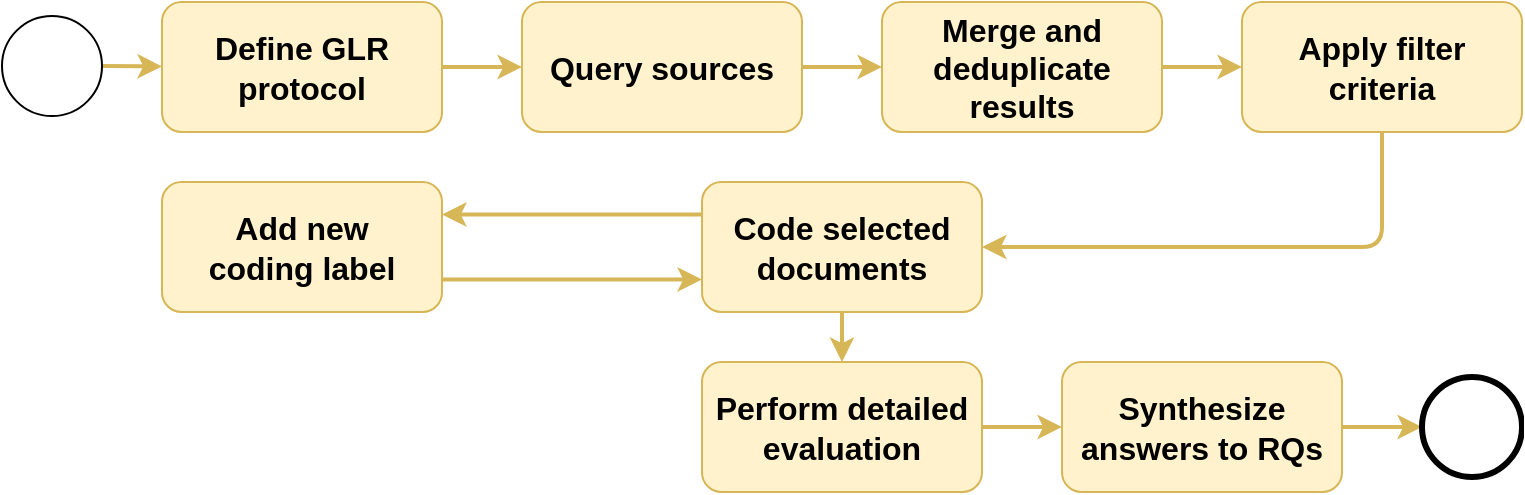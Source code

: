 <mxfile version="12.9.3" type="device"><diagram id="WxVaegjMHK1dMNHJxxhJ" name="Page-1"><mxGraphModel dx="1422" dy="846" grid="1" gridSize="10" guides="1" tooltips="1" connect="1" arrows="1" fold="1" page="1" pageScale="1" pageWidth="1169" pageHeight="827" math="0" shadow="0"><root><mxCell id="0"/><mxCell id="1" parent="0"/><mxCell id="WUUFZDqvoYvPBjGhTMvI-5" value="" style="rounded=0;orthogonalLoop=1;jettySize=auto;html=1;fontSize=16;fillColor=#fff2cc;strokeColor=#d6b656;strokeWidth=2;" parent="1" source="WUUFZDqvoYvPBjGhTMvI-1" target="WUUFZDqvoYvPBjGhTMvI-2" edge="1"><mxGeometry relative="1" as="geometry"/></mxCell><mxCell id="WUUFZDqvoYvPBjGhTMvI-1" value="" style="shape=mxgraph.bpmn.shape;html=1;verticalLabelPosition=bottom;labelBackgroundColor=#ffffff;verticalAlign=top;align=center;perimeter=ellipsePerimeter;outlineConnect=0;outline=standard;symbol=general;" parent="1" vertex="1"><mxGeometry x="120" y="107" width="50" height="50" as="geometry"/></mxCell><mxCell id="WUUFZDqvoYvPBjGhTMvI-2" value="Define GLR protocol" style="shape=ext;rounded=1;html=1;whiteSpace=wrap;fillColor=#fff2cc;strokeColor=#d6b656;fontStyle=1;fontSize=16;" parent="1" vertex="1"><mxGeometry x="200" y="100" width="140" height="65" as="geometry"/></mxCell><mxCell id="WUUFZDqvoYvPBjGhTMvI-6" value="Query sources" style="shape=ext;rounded=1;html=1;whiteSpace=wrap;fillColor=#fff2cc;strokeColor=#d6b656;fontStyle=1;fontSize=16;" parent="1" vertex="1"><mxGeometry x="380" y="100" width="140" height="65" as="geometry"/></mxCell><mxCell id="WUUFZDqvoYvPBjGhTMvI-8" value="Merge and deduplicate results" style="shape=ext;rounded=1;html=1;whiteSpace=wrap;fillColor=#fff2cc;strokeColor=#d6b656;fontStyle=1;fontSize=16;" parent="1" vertex="1"><mxGeometry x="560" y="100" width="140" height="65" as="geometry"/></mxCell><mxCell id="WUUFZDqvoYvPBjGhTMvI-10" value="Apply filter criteria" style="shape=ext;rounded=1;html=1;whiteSpace=wrap;fillColor=#fff2cc;strokeColor=#d6b656;fontStyle=1;fontSize=16;" parent="1" vertex="1"><mxGeometry x="740" y="100" width="140" height="65" as="geometry"/></mxCell><mxCell id="WUUFZDqvoYvPBjGhTMvI-14" value="Code selected documents" style="shape=ext;rounded=1;html=1;whiteSpace=wrap;fillColor=#fff2cc;strokeColor=#d6b656;fontStyle=1;fontSize=16;" parent="1" vertex="1"><mxGeometry x="470" y="190" width="140" height="65" as="geometry"/></mxCell><mxCell id="WUUFZDqvoYvPBjGhTMvI-15" value="Add new&lt;br&gt;coding label" style="shape=ext;rounded=1;html=1;whiteSpace=wrap;fillColor=#fff2cc;strokeColor=#d6b656;fontStyle=1;fontSize=16;" parent="1" vertex="1"><mxGeometry x="200" y="190" width="140" height="65" as="geometry"/></mxCell><mxCell id="WUUFZDqvoYvPBjGhTMvI-17" value="" style="rounded=0;orthogonalLoop=1;jettySize=auto;html=1;fontSize=16;fillColor=#fff2cc;strokeColor=#d6b656;strokeWidth=2;" parent="1" source="WUUFZDqvoYvPBjGhTMvI-2" target="WUUFZDqvoYvPBjGhTMvI-6" edge="1"><mxGeometry relative="1" as="geometry"><mxPoint x="180" y="140" as="sourcePoint"/><mxPoint x="240" y="140" as="targetPoint"/></mxGeometry></mxCell><mxCell id="WUUFZDqvoYvPBjGhTMvI-18" value="" style="rounded=0;orthogonalLoop=1;jettySize=auto;html=1;fontSize=16;fillColor=#fff2cc;strokeColor=#d6b656;strokeWidth=2;" parent="1" source="WUUFZDqvoYvPBjGhTMvI-6" target="WUUFZDqvoYvPBjGhTMvI-8" edge="1"><mxGeometry relative="1" as="geometry"><mxPoint x="190" y="150" as="sourcePoint"/><mxPoint x="250" y="150" as="targetPoint"/></mxGeometry></mxCell><mxCell id="WUUFZDqvoYvPBjGhTMvI-20" value="" style="rounded=0;orthogonalLoop=1;jettySize=auto;html=1;fontSize=16;fillColor=#fff2cc;strokeColor=#d6b656;strokeWidth=2;" parent="1" source="WUUFZDqvoYvPBjGhTMvI-8" target="WUUFZDqvoYvPBjGhTMvI-10" edge="1"><mxGeometry relative="1" as="geometry"><mxPoint x="570" y="140" as="sourcePoint"/><mxPoint x="610" y="140" as="targetPoint"/></mxGeometry></mxCell><mxCell id="WUUFZDqvoYvPBjGhTMvI-24" value="" style="rounded=1;orthogonalLoop=1;jettySize=auto;html=1;fontSize=16;fillColor=#fff2cc;strokeColor=#d6b656;strokeWidth=2;exitX=0.5;exitY=1;exitDx=0;exitDy=0;edgeStyle=orthogonalEdgeStyle;entryX=1;entryY=0.5;entryDx=0;entryDy=0;" parent="1" source="WUUFZDqvoYvPBjGhTMvI-10" target="WUUFZDqvoYvPBjGhTMvI-14" edge="1"><mxGeometry relative="1" as="geometry"><mxPoint x="740" y="232" as="sourcePoint"/><mxPoint x="650" y="180" as="targetPoint"/></mxGeometry></mxCell><mxCell id="WUUFZDqvoYvPBjGhTMvI-25" value="" style="rounded=0;orthogonalLoop=1;jettySize=auto;html=1;fontSize=16;fillColor=#fff2cc;strokeColor=#d6b656;strokeWidth=2;exitX=0;exitY=0.25;exitDx=0;exitDy=0;entryX=1;entryY=0.25;entryDx=0;entryDy=0;" parent="1" source="WUUFZDqvoYvPBjGhTMvI-14" target="WUUFZDqvoYvPBjGhTMvI-15" edge="1"><mxGeometry relative="1" as="geometry"><mxPoint x="530" y="180" as="sourcePoint"/><mxPoint x="570" y="180" as="targetPoint"/></mxGeometry></mxCell><mxCell id="WUUFZDqvoYvPBjGhTMvI-26" value="" style="rounded=0;orthogonalLoop=1;jettySize=auto;html=1;fontSize=16;fillColor=#fff2cc;strokeColor=#d6b656;strokeWidth=2;exitX=1;exitY=0.75;exitDx=0;exitDy=0;entryX=0;entryY=0.75;entryDx=0;entryDy=0;" parent="1" source="WUUFZDqvoYvPBjGhTMvI-15" target="WUUFZDqvoYvPBjGhTMvI-14" edge="1"><mxGeometry relative="1" as="geometry"><mxPoint x="540" y="190" as="sourcePoint"/><mxPoint x="220" y="419" as="targetPoint"/></mxGeometry></mxCell><mxCell id="WUUFZDqvoYvPBjGhTMvI-28" value="Synthesize answers to RQs" style="shape=ext;rounded=1;html=1;whiteSpace=wrap;fillColor=#fff2cc;strokeColor=#d6b656;fontStyle=1;fontSize=16;" parent="1" vertex="1"><mxGeometry x="650" y="280" width="140" height="65" as="geometry"/></mxCell><mxCell id="WUUFZDqvoYvPBjGhTMvI-29" value="Perform detailed evaluation" style="shape=ext;rounded=1;html=1;whiteSpace=wrap;fillColor=#fff2cc;strokeColor=#d6b656;fontStyle=1;fontSize=16;" parent="1" vertex="1"><mxGeometry x="470" y="280" width="140" height="65" as="geometry"/></mxCell><mxCell id="WUUFZDqvoYvPBjGhTMvI-30" value="" style="rounded=0;orthogonalLoop=1;jettySize=auto;html=1;fontSize=16;fillColor=#fff2cc;strokeColor=#d6b656;strokeWidth=2;" parent="1" source="WUUFZDqvoYvPBjGhTMvI-14" target="WUUFZDqvoYvPBjGhTMvI-29" edge="1"><mxGeometry relative="1" as="geometry"><mxPoint x="136.923" y="400" as="sourcePoint"/><mxPoint x="183.077" y="350" as="targetPoint"/></mxGeometry></mxCell><mxCell id="WUUFZDqvoYvPBjGhTMvI-31" value="" style="rounded=0;orthogonalLoop=1;jettySize=auto;html=1;fontSize=16;fillColor=#fff2cc;strokeColor=#d6b656;strokeWidth=2;" parent="1" source="WUUFZDqvoYvPBjGhTMvI-29" target="WUUFZDqvoYvPBjGhTMvI-28" edge="1"><mxGeometry relative="1" as="geometry"><mxPoint x="146.923" y="410" as="sourcePoint"/><mxPoint x="193.077" y="360" as="targetPoint"/></mxGeometry></mxCell><mxCell id="WUUFZDqvoYvPBjGhTMvI-32" value="" style="rounded=0;orthogonalLoop=1;jettySize=auto;html=1;fontSize=16;fillColor=#fff2cc;strokeColor=#d6b656;strokeWidth=2;" parent="1" source="WUUFZDqvoYvPBjGhTMvI-28" target="WUUFZDqvoYvPBjGhTMvI-33" edge="1"><mxGeometry relative="1" as="geometry"><mxPoint x="156.923" y="420" as="sourcePoint"/><mxPoint x="203.077" y="370" as="targetPoint"/></mxGeometry></mxCell><mxCell id="WUUFZDqvoYvPBjGhTMvI-33" value="" style="shape=mxgraph.bpmn.shape;html=1;verticalLabelPosition=bottom;labelBackgroundColor=#ffffff;verticalAlign=top;align=center;perimeter=ellipsePerimeter;outlineConnect=0;outline=end;symbol=general;fontSize=16;" parent="1" vertex="1"><mxGeometry x="830" y="287.5" width="50" height="50" as="geometry"/></mxCell></root></mxGraphModel></diagram></mxfile>